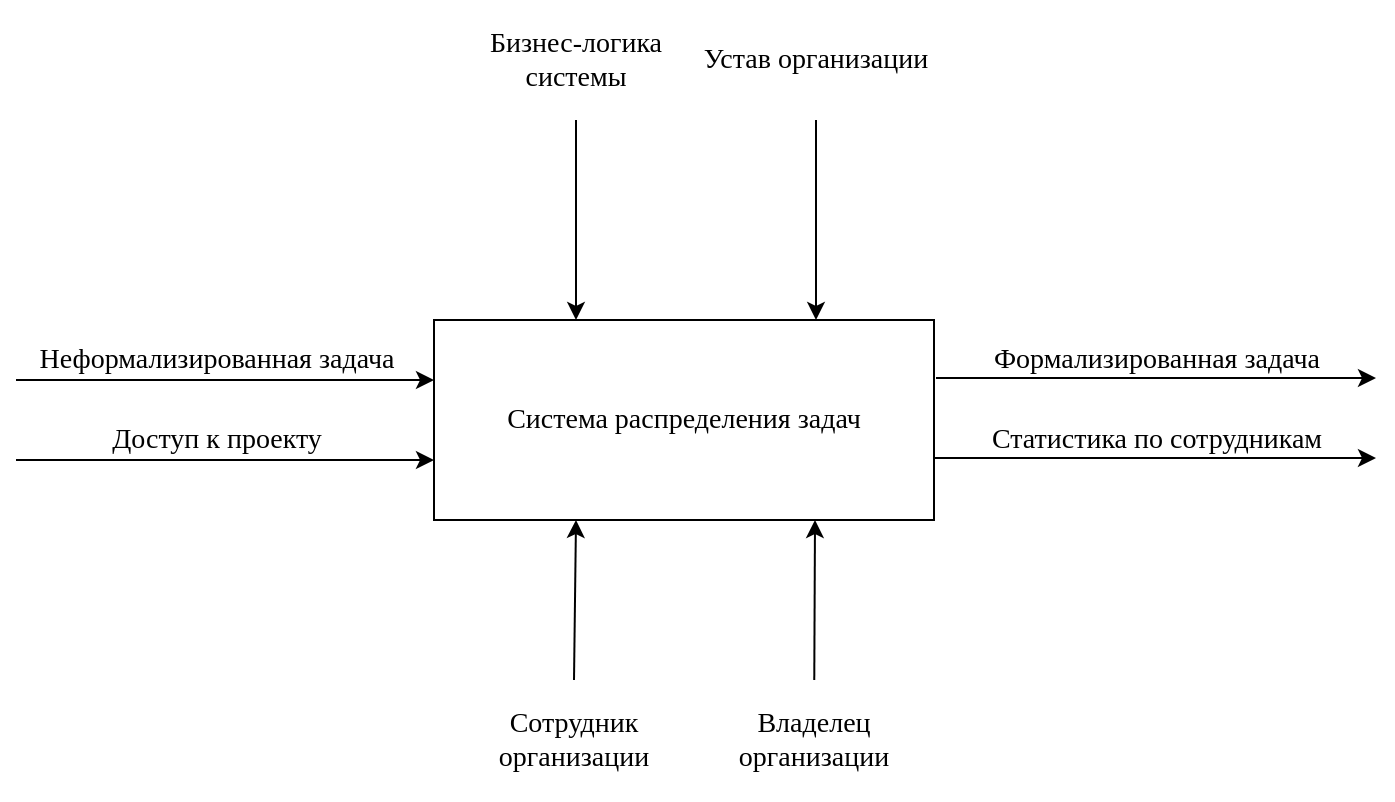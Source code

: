 <mxfile version="15.8.6" type="device"><diagram id="o7xLDxvu06uM-TyFh-uE" name="Page-1"><mxGraphModel dx="1381" dy="795" grid="1" gridSize="10" guides="1" tooltips="1" connect="1" arrows="1" fold="1" page="1" pageScale="1" pageWidth="827" pageHeight="1169" math="0" shadow="0"><root><mxCell id="0"/><mxCell id="1" parent="0"/><mxCell id="PAH26uhTHO2HoWwlasC5-1" value="&lt;font face=&quot;Times New Roman&quot; style=&quot;font-size: 14px&quot;&gt;Система распределения задач&lt;/font&gt;" style="rounded=0;whiteSpace=wrap;html=1;" vertex="1" parent="1"><mxGeometry x="289" y="280" width="250" height="100" as="geometry"/></mxCell><mxCell id="PAH26uhTHO2HoWwlasC5-2" value="" style="endArrow=classic;html=1;rounded=0;fontFamily=Times New Roman;fontSize=14;" edge="1" parent="1"><mxGeometry width="50" height="50" relative="1" as="geometry"><mxPoint x="80" y="310" as="sourcePoint"/><mxPoint x="289" y="310" as="targetPoint"/></mxGeometry></mxCell><mxCell id="PAH26uhTHO2HoWwlasC5-3" value="" style="endArrow=classic;html=1;rounded=0;fontFamily=Times New Roman;fontSize=14;" edge="1" parent="1"><mxGeometry width="50" height="50" relative="1" as="geometry"><mxPoint x="80" y="350" as="sourcePoint"/><mxPoint x="289" y="350" as="targetPoint"/></mxGeometry></mxCell><mxCell id="PAH26uhTHO2HoWwlasC5-4" value="Неформализированная задача" style="text;html=1;align=center;verticalAlign=middle;resizable=0;points=[];autosize=1;strokeColor=none;fillColor=none;fontSize=14;fontFamily=Times New Roman;" vertex="1" parent="1"><mxGeometry x="85" y="290" width="190" height="20" as="geometry"/></mxCell><mxCell id="PAH26uhTHO2HoWwlasC5-5" value="Доступ к проекту" style="text;html=1;align=center;verticalAlign=middle;resizable=0;points=[];autosize=1;strokeColor=none;fillColor=none;fontSize=14;fontFamily=Times New Roman;" vertex="1" parent="1"><mxGeometry x="120" y="330" width="120" height="20" as="geometry"/></mxCell><mxCell id="PAH26uhTHO2HoWwlasC5-6" value="" style="endArrow=classic;html=1;rounded=0;fontFamily=Times New Roman;fontSize=14;" edge="1" parent="1"><mxGeometry width="50" height="50" relative="1" as="geometry"><mxPoint x="360" y="180" as="sourcePoint"/><mxPoint x="360" y="280" as="targetPoint"/></mxGeometry></mxCell><mxCell id="PAH26uhTHO2HoWwlasC5-7" value="" style="endArrow=classic;html=1;rounded=0;fontFamily=Times New Roman;fontSize=14;" edge="1" parent="1"><mxGeometry width="50" height="50" relative="1" as="geometry"><mxPoint x="480" y="180" as="sourcePoint"/><mxPoint x="480" y="280" as="targetPoint"/></mxGeometry></mxCell><mxCell id="PAH26uhTHO2HoWwlasC5-9" value="Бизнес-логика&lt;br&gt;системы" style="rounded=0;whiteSpace=wrap;html=1;fontFamily=Times New Roman;fontSize=14;fillColor=none;strokeColor=none;" vertex="1" parent="1"><mxGeometry x="300" y="120" width="120" height="60" as="geometry"/></mxCell><mxCell id="PAH26uhTHO2HoWwlasC5-11" value="" style="endArrow=classic;html=1;rounded=0;fontFamily=Times New Roman;fontSize=14;" edge="1" parent="1"><mxGeometry width="50" height="50" relative="1" as="geometry"><mxPoint x="540" y="309" as="sourcePoint"/><mxPoint x="760" y="309" as="targetPoint"/></mxGeometry></mxCell><mxCell id="PAH26uhTHO2HoWwlasC5-13" value="Формализированная задача" style="text;html=1;align=center;verticalAlign=middle;resizable=0;points=[];autosize=1;strokeColor=none;fillColor=none;fontSize=14;fontFamily=Times New Roman;" vertex="1" parent="1"><mxGeometry x="560" y="290" width="180" height="20" as="geometry"/></mxCell><mxCell id="PAH26uhTHO2HoWwlasC5-14" value="" style="endArrow=classic;html=1;rounded=0;fontFamily=Times New Roman;fontSize=14;exitX=1;exitY=0.25;exitDx=0;exitDy=0;" edge="1" parent="1"><mxGeometry width="50" height="50" relative="1" as="geometry"><mxPoint x="539" y="349" as="sourcePoint"/><mxPoint x="760" y="349" as="targetPoint"/></mxGeometry></mxCell><mxCell id="PAH26uhTHO2HoWwlasC5-15" value="Статистика по сотрудникам" style="text;html=1;align=center;verticalAlign=middle;resizable=0;points=[];autosize=1;strokeColor=none;fillColor=none;fontSize=14;fontFamily=Times New Roman;" vertex="1" parent="1"><mxGeometry x="560" y="330" width="180" height="20" as="geometry"/></mxCell><mxCell id="PAH26uhTHO2HoWwlasC5-16" value="" style="endArrow=classic;html=1;rounded=0;fontFamily=Times New Roman;fontSize=14;exitX=0.5;exitY=0;exitDx=0;exitDy=0;" edge="1" parent="1" source="PAH26uhTHO2HoWwlasC5-19"><mxGeometry width="50" height="50" relative="1" as="geometry"><mxPoint x="360" y="470" as="sourcePoint"/><mxPoint x="360" y="380" as="targetPoint"/></mxGeometry></mxCell><mxCell id="PAH26uhTHO2HoWwlasC5-18" value="" style="endArrow=classic;html=1;rounded=0;fontFamily=Times New Roman;fontSize=14;entryX=0.288;entryY=1.02;entryDx=0;entryDy=0;entryPerimeter=0;" edge="1" parent="1" source="PAH26uhTHO2HoWwlasC5-20"><mxGeometry width="50" height="50" relative="1" as="geometry"><mxPoint x="650" y="460" as="sourcePoint"/><mxPoint x="479.5" y="380" as="targetPoint"/></mxGeometry></mxCell><mxCell id="PAH26uhTHO2HoWwlasC5-19" value="Сотрудник организации" style="rounded=0;whiteSpace=wrap;html=1;fontFamily=Times New Roman;fontSize=14;fillColor=none;strokeColor=none;" vertex="1" parent="1"><mxGeometry x="299" y="460" width="120" height="60" as="geometry"/></mxCell><mxCell id="PAH26uhTHO2HoWwlasC5-20" value="Владелец организации" style="rounded=0;whiteSpace=wrap;html=1;fontFamily=Times New Roman;fontSize=14;fillColor=none;strokeColor=none;" vertex="1" parent="1"><mxGeometry x="419" y="460" width="120" height="60" as="geometry"/></mxCell><mxCell id="PAH26uhTHO2HoWwlasC5-22" value="Устав организации" style="rounded=0;whiteSpace=wrap;html=1;fontFamily=Times New Roman;fontSize=14;fillColor=none;strokeColor=none;" vertex="1" parent="1"><mxGeometry x="420" y="120" width="120" height="60" as="geometry"/></mxCell></root></mxGraphModel></diagram></mxfile>